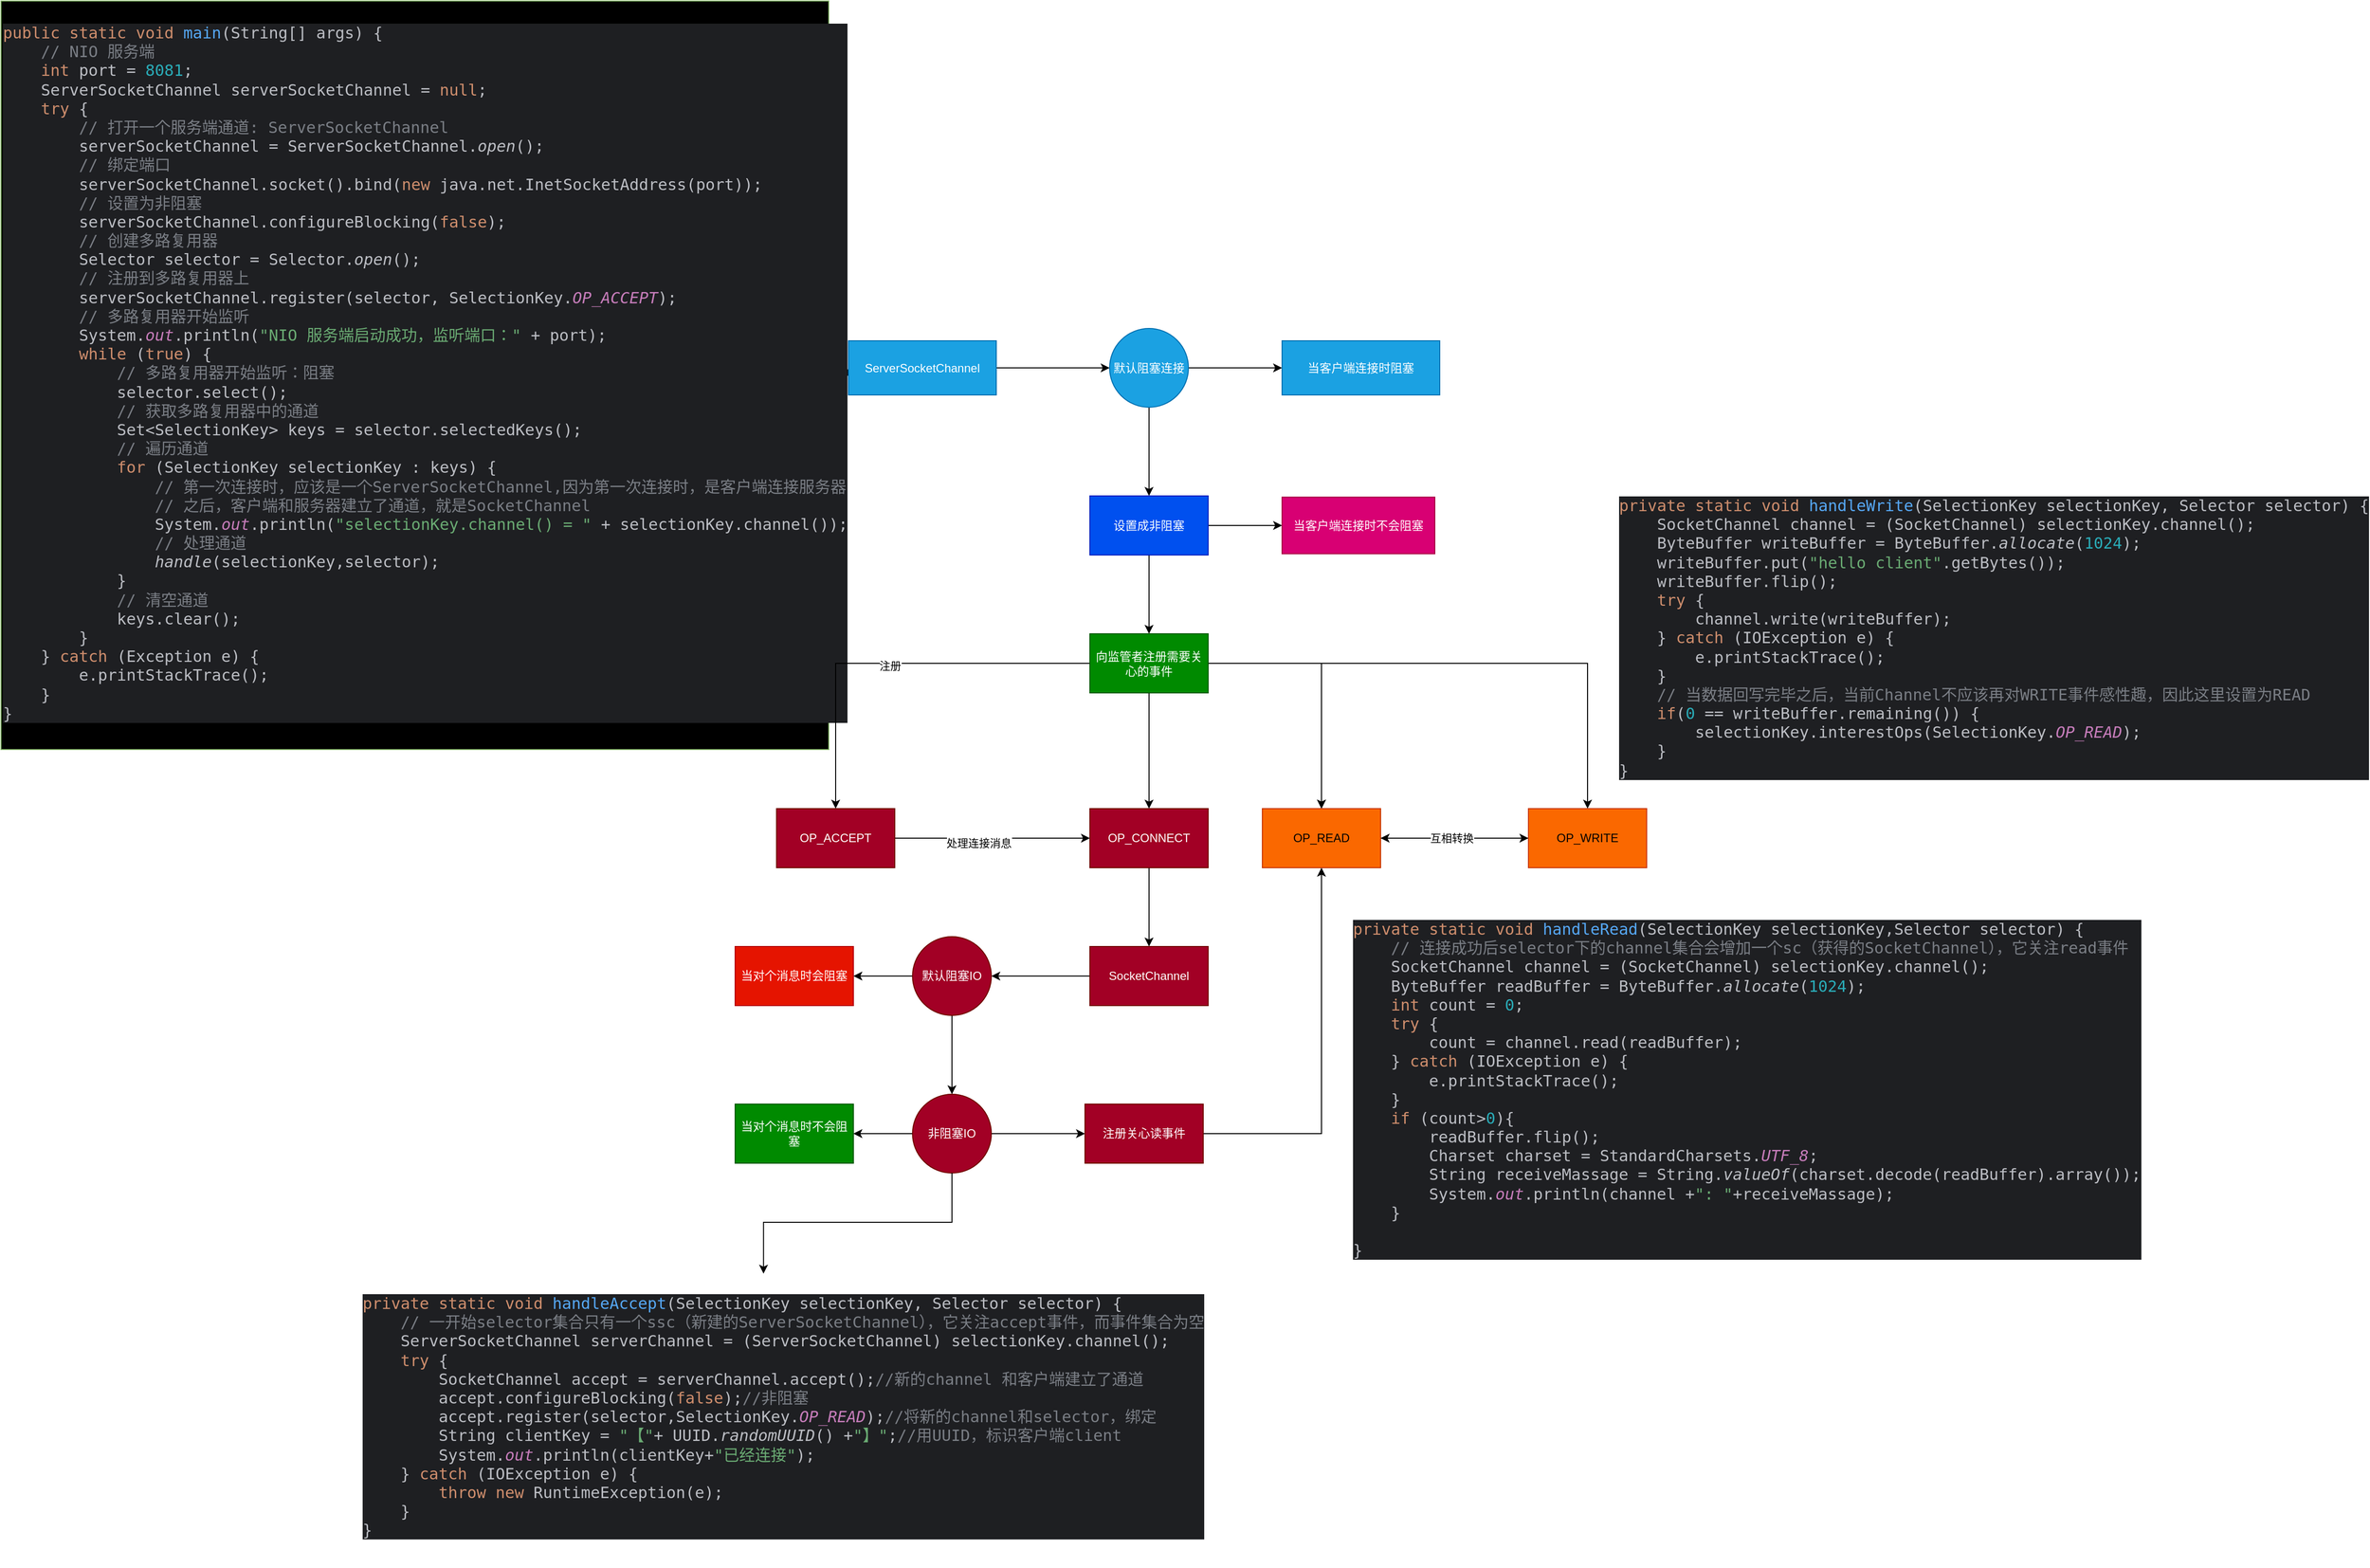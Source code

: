 <mxfile version="22.1.18" type="device">
  <diagram name="第 1 页" id="vFEsngW6DiIPoVGZ_EEz">
    <mxGraphModel dx="1434" dy="836" grid="1" gridSize="10" guides="1" tooltips="1" connect="1" arrows="1" fold="1" page="1" pageScale="1" pageWidth="827" pageHeight="1169" math="0" shadow="0">
      <root>
        <mxCell id="0" />
        <mxCell id="1" parent="0" />
        <mxCell id="c46dJzsGAUBabxePu4Fx-3" value="" style="edgeStyle=orthogonalEdgeStyle;rounded=0;orthogonalLoop=1;jettySize=auto;html=1;" parent="1" source="c46dJzsGAUBabxePu4Fx-1" target="c46dJzsGAUBabxePu4Fx-2" edge="1">
          <mxGeometry relative="1" as="geometry" />
        </mxCell>
        <mxCell id="c46dJzsGAUBabxePu4Fx-1" value="&lt;div style=&quot;background-color:#1e1f22;color:#bcbec4&quot;&gt;&lt;pre style=&quot;font-family:&#39;JetBrains Mono&#39;,monospace;font-size:12.0pt;&quot;&gt;&lt;span style=&quot;color:#cf8e6d;&quot;&gt;public static void &lt;/span&gt;&lt;span style=&quot;color:#56a8f5;&quot;&gt;main&lt;/span&gt;(String[] args) {&lt;br&gt;    &lt;span style=&quot;color:#7a7e85;&quot;&gt;// NIO &lt;/span&gt;&lt;span style=&quot;color:#7a7e85;font-family:&#39;宋体&#39;,monospace;&quot;&gt;服务端&lt;br&gt;&lt;/span&gt;&lt;span style=&quot;color:#7a7e85;font-family:&#39;宋体&#39;,monospace;&quot;&gt;    &lt;/span&gt;&lt;span style=&quot;color:#cf8e6d;&quot;&gt;int &lt;/span&gt;port = &lt;span style=&quot;color:#2aacb8;&quot;&gt;8081&lt;/span&gt;;&lt;br&gt;    ServerSocketChannel serverSocketChannel = &lt;span style=&quot;color:#cf8e6d;&quot;&gt;null&lt;/span&gt;;&lt;br&gt;    &lt;span style=&quot;color:#cf8e6d;&quot;&gt;try &lt;/span&gt;{&lt;br&gt;        &lt;span style=&quot;color:#7a7e85;&quot;&gt;// &lt;/span&gt;&lt;span style=&quot;color:#7a7e85;font-family:&#39;宋体&#39;,monospace;&quot;&gt;打开一个服务端通道&lt;/span&gt;&lt;span style=&quot;color:#7a7e85;&quot;&gt;: ServerSocketChannel&lt;br&gt;&lt;/span&gt;&lt;span style=&quot;color:#7a7e85;&quot;&gt;        &lt;/span&gt;serverSocketChannel = ServerSocketChannel.&lt;span style=&quot;font-style:italic;&quot;&gt;open&lt;/span&gt;();&lt;br&gt;        &lt;span style=&quot;color:#7a7e85;&quot;&gt;// &lt;/span&gt;&lt;span style=&quot;color:#7a7e85;font-family:&#39;宋体&#39;,monospace;&quot;&gt;绑定端口&lt;br&gt;&lt;/span&gt;&lt;span style=&quot;color:#7a7e85;font-family:&#39;宋体&#39;,monospace;&quot;&gt;        &lt;/span&gt;serverSocketChannel.socket().bind(&lt;span style=&quot;color:#cf8e6d;&quot;&gt;new &lt;/span&gt;java.net.InetSocketAddress(port));&lt;br&gt;        &lt;span style=&quot;color:#7a7e85;&quot;&gt;// &lt;/span&gt;&lt;span style=&quot;color:#7a7e85;font-family:&#39;宋体&#39;,monospace;&quot;&gt;设置为非阻塞&lt;br&gt;&lt;/span&gt;&lt;span style=&quot;color:#7a7e85;font-family:&#39;宋体&#39;,monospace;&quot;&gt;        &lt;/span&gt;serverSocketChannel.configureBlocking(&lt;span style=&quot;color:#cf8e6d;&quot;&gt;false&lt;/span&gt;);&lt;br&gt;        &lt;span style=&quot;color:#7a7e85;&quot;&gt;// &lt;/span&gt;&lt;span style=&quot;color:#7a7e85;font-family:&#39;宋体&#39;,monospace;&quot;&gt;创建多路复用器&lt;br&gt;&lt;/span&gt;&lt;span style=&quot;color:#7a7e85;font-family:&#39;宋体&#39;,monospace;&quot;&gt;        &lt;/span&gt;Selector selector = Selector.&lt;span style=&quot;font-style:italic;&quot;&gt;open&lt;/span&gt;();&lt;br&gt;        &lt;span style=&quot;color:#7a7e85;&quot;&gt;// &lt;/span&gt;&lt;span style=&quot;color:#7a7e85;font-family:&#39;宋体&#39;,monospace;&quot;&gt;注册到多路复用器上&lt;br&gt;&lt;/span&gt;&lt;span style=&quot;color:#7a7e85;font-family:&#39;宋体&#39;,monospace;&quot;&gt;        &lt;/span&gt;serverSocketChannel.register(selector, SelectionKey.&lt;span style=&quot;color:#c77dbb;font-style:italic;&quot;&gt;OP_ACCEPT&lt;/span&gt;);&lt;br&gt;        &lt;span style=&quot;color:#7a7e85;&quot;&gt;// &lt;/span&gt;&lt;span style=&quot;color:#7a7e85;font-family:&#39;宋体&#39;,monospace;&quot;&gt;多路复用器开始监听&lt;br&gt;&lt;/span&gt;&lt;span style=&quot;color:#7a7e85;font-family:&#39;宋体&#39;,monospace;&quot;&gt;        &lt;/span&gt;System.&lt;span style=&quot;color:#c77dbb;font-style:italic;&quot;&gt;out&lt;/span&gt;.println(&lt;span style=&quot;color:#6aab73;&quot;&gt;&quot;NIO &lt;/span&gt;&lt;span style=&quot;color:#6aab73;font-family:&#39;宋体&#39;,monospace;&quot;&gt;服务端启动成功，监听端口：&lt;/span&gt;&lt;span style=&quot;color:#6aab73;&quot;&gt;&quot; &lt;/span&gt;+ port);&lt;br&gt;        &lt;span style=&quot;color:#cf8e6d;&quot;&gt;while &lt;/span&gt;(&lt;span style=&quot;color:#cf8e6d;&quot;&gt;true&lt;/span&gt;) {&lt;br&gt;            &lt;span style=&quot;color:#7a7e85;&quot;&gt;// &lt;/span&gt;&lt;span style=&quot;color:#7a7e85;font-family:&#39;宋体&#39;,monospace;&quot;&gt;多路复用器开始监听：阻塞&lt;br&gt;&lt;/span&gt;&lt;span style=&quot;color:#7a7e85;font-family:&#39;宋体&#39;,monospace;&quot;&gt;            &lt;/span&gt;selector.select();&lt;br&gt;            &lt;span style=&quot;color:#7a7e85;&quot;&gt;// &lt;/span&gt;&lt;span style=&quot;color:#7a7e85;font-family:&#39;宋体&#39;,monospace;&quot;&gt;获取多路复用器中的通道&lt;br&gt;&lt;/span&gt;&lt;span style=&quot;color:#7a7e85;font-family:&#39;宋体&#39;,monospace;&quot;&gt;            &lt;/span&gt;Set&amp;lt;SelectionKey&amp;gt; keys = selector.selectedKeys();&lt;br&gt;            &lt;span style=&quot;color:#7a7e85;&quot;&gt;// &lt;/span&gt;&lt;span style=&quot;color:#7a7e85;font-family:&#39;宋体&#39;,monospace;&quot;&gt;遍历通道&lt;br&gt;&lt;/span&gt;&lt;span style=&quot;color:#7a7e85;font-family:&#39;宋体&#39;,monospace;&quot;&gt;            &lt;/span&gt;&lt;span style=&quot;color:#cf8e6d;&quot;&gt;for &lt;/span&gt;(SelectionKey selectionKey : keys) {&lt;br&gt;                &lt;span style=&quot;color:#7a7e85;&quot;&gt;// &lt;/span&gt;&lt;span style=&quot;color:#7a7e85;font-family:&#39;宋体&#39;,monospace;&quot;&gt;第一次连接时，应该是一个&lt;/span&gt;&lt;span style=&quot;color:#7a7e85;&quot;&gt;ServerSocketChannel,&lt;/span&gt;&lt;span style=&quot;color:#7a7e85;font-family:&#39;宋体&#39;,monospace;&quot;&gt;因为第一次连接时，是客户端连接服务器&lt;br&gt;&lt;/span&gt;&lt;span style=&quot;color:#7a7e85;font-family:&#39;宋体&#39;,monospace;&quot;&gt;                &lt;/span&gt;&lt;span style=&quot;color:#7a7e85;&quot;&gt;// &lt;/span&gt;&lt;span style=&quot;color:#7a7e85;font-family:&#39;宋体&#39;,monospace;&quot;&gt;之后，客户端和服务器建立了通道，就是&lt;/span&gt;&lt;span style=&quot;color:#7a7e85;&quot;&gt;SocketChannel&lt;br&gt;&lt;/span&gt;&lt;span style=&quot;color:#7a7e85;&quot;&gt;                &lt;/span&gt;System.&lt;span style=&quot;color:#c77dbb;font-style:italic;&quot;&gt;out&lt;/span&gt;.println(&lt;span style=&quot;color:#6aab73;&quot;&gt;&quot;selectionKey.channel() = &quot; &lt;/span&gt;+ selectionKey.channel());&lt;br&gt;                &lt;span style=&quot;color:#7a7e85;&quot;&gt;// &lt;/span&gt;&lt;span style=&quot;color:#7a7e85;font-family:&#39;宋体&#39;,monospace;&quot;&gt;处理通道&lt;br&gt;&lt;/span&gt;&lt;span style=&quot;color:#7a7e85;font-family:&#39;宋体&#39;,monospace;&quot;&gt;                &lt;/span&gt;&lt;span style=&quot;font-style:italic;&quot;&gt;handle&lt;/span&gt;(selectionKey,selector);&lt;br&gt;            }&lt;br&gt;            &lt;span style=&quot;color:#7a7e85;&quot;&gt;// &lt;/span&gt;&lt;span style=&quot;color:#7a7e85;font-family:&#39;宋体&#39;,monospace;&quot;&gt;清空通道&lt;br&gt;&lt;/span&gt;&lt;span style=&quot;color:#7a7e85;font-family:&#39;宋体&#39;,monospace;&quot;&gt;            &lt;/span&gt;keys.clear();&lt;br&gt;        }&lt;br&gt;    } &lt;span style=&quot;color:#cf8e6d;&quot;&gt;catch &lt;/span&gt;(Exception e) {&lt;br&gt;        e.printStackTrace();&lt;br&gt;    }&lt;br&gt;}&lt;/pre&gt;&lt;/div&gt;" style="text;whiteSpace=wrap;html=1;fillColor=#000000;strokeColor=#82b366;" parent="1" vertex="1">
          <mxGeometry x="40" y="330" width="840" height="760" as="geometry" />
        </mxCell>
        <mxCell id="c46dJzsGAUBabxePu4Fx-5" value="" style="edgeStyle=orthogonalEdgeStyle;rounded=0;orthogonalLoop=1;jettySize=auto;html=1;" parent="1" source="c46dJzsGAUBabxePu4Fx-2" target="c46dJzsGAUBabxePu4Fx-4" edge="1">
          <mxGeometry relative="1" as="geometry" />
        </mxCell>
        <mxCell id="c46dJzsGAUBabxePu4Fx-2" value="ServerSocketChannel" style="whiteSpace=wrap;html=1;fillColor=#1ba1e2;strokeColor=#006EAF;fontColor=#ffffff;" parent="1" vertex="1">
          <mxGeometry x="900" y="675" width="150" height="55" as="geometry" />
        </mxCell>
        <mxCell id="c46dJzsGAUBabxePu4Fx-7" value="" style="edgeStyle=orthogonalEdgeStyle;rounded=0;orthogonalLoop=1;jettySize=auto;html=1;" parent="1" source="c46dJzsGAUBabxePu4Fx-4" target="c46dJzsGAUBabxePu4Fx-6" edge="1">
          <mxGeometry relative="1" as="geometry" />
        </mxCell>
        <mxCell id="c46dJzsGAUBabxePu4Fx-11" value="" style="edgeStyle=orthogonalEdgeStyle;rounded=0;orthogonalLoop=1;jettySize=auto;html=1;" parent="1" source="c46dJzsGAUBabxePu4Fx-4" target="c46dJzsGAUBabxePu4Fx-10" edge="1">
          <mxGeometry relative="1" as="geometry" />
        </mxCell>
        <mxCell id="c46dJzsGAUBabxePu4Fx-4" value="默认阻塞连接" style="ellipse;whiteSpace=wrap;html=1;fillColor=#1ba1e2;strokeColor=#006EAF;fontColor=#ffffff;" parent="1" vertex="1">
          <mxGeometry x="1165" y="662.5" width="80" height="80" as="geometry" />
        </mxCell>
        <mxCell id="c46dJzsGAUBabxePu4Fx-9" value="" style="edgeStyle=orthogonalEdgeStyle;rounded=0;orthogonalLoop=1;jettySize=auto;html=1;" parent="1" source="c46dJzsGAUBabxePu4Fx-6" target="c46dJzsGAUBabxePu4Fx-8" edge="1">
          <mxGeometry relative="1" as="geometry" />
        </mxCell>
        <mxCell id="c46dJzsGAUBabxePu4Fx-13" value="" style="edgeStyle=orthogonalEdgeStyle;rounded=0;orthogonalLoop=1;jettySize=auto;html=1;" parent="1" source="c46dJzsGAUBabxePu4Fx-6" target="c46dJzsGAUBabxePu4Fx-12" edge="1">
          <mxGeometry relative="1" as="geometry" />
        </mxCell>
        <mxCell id="c46dJzsGAUBabxePu4Fx-6" value="设置成非阻塞" style="whiteSpace=wrap;html=1;fillColor=#0050ef;strokeColor=#001DBC;fontColor=#ffffff;" parent="1" vertex="1">
          <mxGeometry x="1145" y="832.5" width="120" height="60" as="geometry" />
        </mxCell>
        <mxCell id="c46dJzsGAUBabxePu4Fx-8" value="当客户端连接时不会阻塞" style="whiteSpace=wrap;html=1;fillColor=#d80073;strokeColor=#A50040;fontColor=#ffffff;" parent="1" vertex="1">
          <mxGeometry x="1340" y="833.75" width="155" height="57.5" as="geometry" />
        </mxCell>
        <mxCell id="c46dJzsGAUBabxePu4Fx-10" value="当客户端连接时阻塞" style="whiteSpace=wrap;html=1;fillColor=#1ba1e2;strokeColor=#006EAF;fontColor=#ffffff;" parent="1" vertex="1">
          <mxGeometry x="1340" y="675" width="160" height="55" as="geometry" />
        </mxCell>
        <mxCell id="c46dJzsGAUBabxePu4Fx-15" value="" style="edgeStyle=orthogonalEdgeStyle;rounded=0;orthogonalLoop=1;jettySize=auto;html=1;" parent="1" source="c46dJzsGAUBabxePu4Fx-12" target="c46dJzsGAUBabxePu4Fx-14" edge="1">
          <mxGeometry relative="1" as="geometry" />
        </mxCell>
        <mxCell id="c46dJzsGAUBabxePu4Fx-23" value="注册" style="edgeLabel;html=1;align=center;verticalAlign=middle;resizable=0;points=[];" parent="c46dJzsGAUBabxePu4Fx-15" vertex="1" connectable="0">
          <mxGeometry x="0.001" y="2" relative="1" as="geometry">
            <mxPoint as="offset" />
          </mxGeometry>
        </mxCell>
        <mxCell id="c46dJzsGAUBabxePu4Fx-17" value="" style="edgeStyle=orthogonalEdgeStyle;rounded=0;orthogonalLoop=1;jettySize=auto;html=1;" parent="1" source="c46dJzsGAUBabxePu4Fx-12" target="c46dJzsGAUBabxePu4Fx-16" edge="1">
          <mxGeometry relative="1" as="geometry" />
        </mxCell>
        <mxCell id="c46dJzsGAUBabxePu4Fx-19" value="" style="edgeStyle=orthogonalEdgeStyle;rounded=0;orthogonalLoop=1;jettySize=auto;html=1;" parent="1" source="c46dJzsGAUBabxePu4Fx-12" target="c46dJzsGAUBabxePu4Fx-18" edge="1">
          <mxGeometry relative="1" as="geometry" />
        </mxCell>
        <mxCell id="c46dJzsGAUBabxePu4Fx-20" value="" style="edgeStyle=orthogonalEdgeStyle;rounded=0;orthogonalLoop=1;jettySize=auto;html=1;" parent="1" source="c46dJzsGAUBabxePu4Fx-12" target="c46dJzsGAUBabxePu4Fx-18" edge="1">
          <mxGeometry relative="1" as="geometry" />
        </mxCell>
        <mxCell id="c46dJzsGAUBabxePu4Fx-22" value="" style="edgeStyle=orthogonalEdgeStyle;rounded=0;orthogonalLoop=1;jettySize=auto;html=1;" parent="1" source="c46dJzsGAUBabxePu4Fx-12" target="c46dJzsGAUBabxePu4Fx-21" edge="1">
          <mxGeometry relative="1" as="geometry" />
        </mxCell>
        <mxCell id="c46dJzsGAUBabxePu4Fx-12" value="向监管者注册需要关心的事件" style="whiteSpace=wrap;html=1;fillColor=#008a00;strokeColor=#005700;fontColor=#ffffff;" parent="1" vertex="1">
          <mxGeometry x="1145" y="972.5" width="120" height="60" as="geometry" />
        </mxCell>
        <mxCell id="c46dJzsGAUBabxePu4Fx-24" style="edgeStyle=orthogonalEdgeStyle;rounded=0;orthogonalLoop=1;jettySize=auto;html=1;exitX=1;exitY=0.5;exitDx=0;exitDy=0;entryX=0;entryY=0.5;entryDx=0;entryDy=0;" parent="1" source="c46dJzsGAUBabxePu4Fx-14" target="c46dJzsGAUBabxePu4Fx-16" edge="1">
          <mxGeometry relative="1" as="geometry" />
        </mxCell>
        <mxCell id="c46dJzsGAUBabxePu4Fx-25" value="处理连接消息" style="edgeLabel;html=1;align=center;verticalAlign=middle;resizable=0;points=[];" parent="c46dJzsGAUBabxePu4Fx-24" vertex="1" connectable="0">
          <mxGeometry x="-0.141" y="-5" relative="1" as="geometry">
            <mxPoint as="offset" />
          </mxGeometry>
        </mxCell>
        <mxCell id="c46dJzsGAUBabxePu4Fx-14" value="OP_ACCEPT" style="whiteSpace=wrap;html=1;fillColor=#a20025;strokeColor=#6F0000;fontColor=#ffffff;" parent="1" vertex="1">
          <mxGeometry x="827" y="1150" width="120" height="60" as="geometry" />
        </mxCell>
        <mxCell id="c46dJzsGAUBabxePu4Fx-27" value="" style="edgeStyle=orthogonalEdgeStyle;rounded=0;orthogonalLoop=1;jettySize=auto;html=1;" parent="1" source="c46dJzsGAUBabxePu4Fx-16" target="c46dJzsGAUBabxePu4Fx-26" edge="1">
          <mxGeometry relative="1" as="geometry" />
        </mxCell>
        <mxCell id="c46dJzsGAUBabxePu4Fx-16" value="OP_CONNECT" style="whiteSpace=wrap;html=1;fillColor=#a20025;strokeColor=#6F0000;fontColor=#ffffff;" parent="1" vertex="1">
          <mxGeometry x="1145" y="1150" width="120" height="60" as="geometry" />
        </mxCell>
        <mxCell id="c46dJzsGAUBabxePu4Fx-42" style="rounded=0;orthogonalLoop=1;jettySize=auto;html=1;entryX=0;entryY=0.5;entryDx=0;entryDy=0;" parent="1" source="c46dJzsGAUBabxePu4Fx-18" target="c46dJzsGAUBabxePu4Fx-21" edge="1">
          <mxGeometry relative="1" as="geometry" />
        </mxCell>
        <mxCell id="c46dJzsGAUBabxePu4Fx-18" value="OP_READ" style="whiteSpace=wrap;html=1;fillColor=#fa6800;strokeColor=#C73500;fontColor=#000000;" parent="1" vertex="1">
          <mxGeometry x="1320" y="1150" width="120" height="60" as="geometry" />
        </mxCell>
        <mxCell id="c46dJzsGAUBabxePu4Fx-44" style="edgeStyle=orthogonalEdgeStyle;rounded=0;orthogonalLoop=1;jettySize=auto;html=1;exitX=0;exitY=0.5;exitDx=0;exitDy=0;entryX=1;entryY=0.5;entryDx=0;entryDy=0;" parent="1" source="c46dJzsGAUBabxePu4Fx-21" target="c46dJzsGAUBabxePu4Fx-18" edge="1">
          <mxGeometry relative="1" as="geometry" />
        </mxCell>
        <mxCell id="c46dJzsGAUBabxePu4Fx-45" value="互相转换" style="edgeLabel;html=1;align=center;verticalAlign=middle;resizable=0;points=[];" parent="c46dJzsGAUBabxePu4Fx-44" vertex="1" connectable="0">
          <mxGeometry x="0.04" relative="1" as="geometry">
            <mxPoint as="offset" />
          </mxGeometry>
        </mxCell>
        <mxCell id="c46dJzsGAUBabxePu4Fx-21" value="OP_WRITE" style="whiteSpace=wrap;html=1;fillColor=#fa6800;strokeColor=#C73500;fontColor=#000000;" parent="1" vertex="1">
          <mxGeometry x="1590" y="1150" width="120" height="60" as="geometry" />
        </mxCell>
        <mxCell id="c46dJzsGAUBabxePu4Fx-29" value="" style="edgeStyle=orthogonalEdgeStyle;rounded=0;orthogonalLoop=1;jettySize=auto;html=1;" parent="1" source="c46dJzsGAUBabxePu4Fx-26" target="c46dJzsGAUBabxePu4Fx-28" edge="1">
          <mxGeometry relative="1" as="geometry" />
        </mxCell>
        <mxCell id="c46dJzsGAUBabxePu4Fx-26" value="SocketChannel" style="whiteSpace=wrap;html=1;fillColor=#a20025;strokeColor=#6F0000;fontColor=#ffffff;" parent="1" vertex="1">
          <mxGeometry x="1145" y="1290" width="120" height="60" as="geometry" />
        </mxCell>
        <mxCell id="c46dJzsGAUBabxePu4Fx-31" value="" style="edgeStyle=orthogonalEdgeStyle;rounded=0;orthogonalLoop=1;jettySize=auto;html=1;" parent="1" source="c46dJzsGAUBabxePu4Fx-28" target="c46dJzsGAUBabxePu4Fx-30" edge="1">
          <mxGeometry relative="1" as="geometry" />
        </mxCell>
        <mxCell id="c46dJzsGAUBabxePu4Fx-35" value="" style="edgeStyle=orthogonalEdgeStyle;rounded=0;orthogonalLoop=1;jettySize=auto;html=1;" parent="1" source="c46dJzsGAUBabxePu4Fx-28" target="c46dJzsGAUBabxePu4Fx-34" edge="1">
          <mxGeometry relative="1" as="geometry" />
        </mxCell>
        <mxCell id="c46dJzsGAUBabxePu4Fx-28" value="默认阻塞IO" style="ellipse;whiteSpace=wrap;html=1;fillColor=#a20025;strokeColor=#6F0000;fontColor=#ffffff;" parent="1" vertex="1">
          <mxGeometry x="965" y="1280" width="80" height="80" as="geometry" />
        </mxCell>
        <mxCell id="c46dJzsGAUBabxePu4Fx-33" value="" style="edgeStyle=orthogonalEdgeStyle;rounded=0;orthogonalLoop=1;jettySize=auto;html=1;" parent="1" source="c46dJzsGAUBabxePu4Fx-30" target="c46dJzsGAUBabxePu4Fx-32" edge="1">
          <mxGeometry relative="1" as="geometry" />
        </mxCell>
        <mxCell id="c46dJzsGAUBabxePu4Fx-37" value="" style="edgeStyle=orthogonalEdgeStyle;rounded=0;orthogonalLoop=1;jettySize=auto;html=1;" parent="1" source="c46dJzsGAUBabxePu4Fx-30" target="c46dJzsGAUBabxePu4Fx-36" edge="1">
          <mxGeometry relative="1" as="geometry" />
        </mxCell>
        <mxCell id="c46dJzsGAUBabxePu4Fx-30" value="非阻塞IO" style="ellipse;whiteSpace=wrap;html=1;fillColor=#a20025;strokeColor=#6F0000;fontColor=#ffffff;" parent="1" vertex="1">
          <mxGeometry x="965" y="1440" width="80" height="80" as="geometry" />
        </mxCell>
        <mxCell id="c46dJzsGAUBabxePu4Fx-41" style="edgeStyle=orthogonalEdgeStyle;rounded=0;orthogonalLoop=1;jettySize=auto;html=1;entryX=0.5;entryY=1;entryDx=0;entryDy=0;" parent="1" source="c46dJzsGAUBabxePu4Fx-32" target="c46dJzsGAUBabxePu4Fx-18" edge="1">
          <mxGeometry relative="1" as="geometry" />
        </mxCell>
        <mxCell id="c46dJzsGAUBabxePu4Fx-32" value="注册关心读事件" style="whiteSpace=wrap;html=1;fillColor=#a20025;strokeColor=#6F0000;fontColor=#ffffff;" parent="1" vertex="1">
          <mxGeometry x="1140" y="1450" width="120" height="60" as="geometry" />
        </mxCell>
        <mxCell id="c46dJzsGAUBabxePu4Fx-34" value="当对个消息时会阻塞" style="whiteSpace=wrap;html=1;fillColor=#e51400;strokeColor=#B20000;fontColor=#ffffff;" parent="1" vertex="1">
          <mxGeometry x="785" y="1290" width="120" height="60" as="geometry" />
        </mxCell>
        <mxCell id="c46dJzsGAUBabxePu4Fx-36" value="当对个消息时不会阻塞" style="whiteSpace=wrap;html=1;fillColor=#008a00;strokeColor=#005700;fontColor=#ffffff;" parent="1" vertex="1">
          <mxGeometry x="785" y="1450" width="120" height="60" as="geometry" />
        </mxCell>
        <mxCell id="c46dJzsGAUBabxePu4Fx-38" value="&lt;div style=&quot;background-color:#1e1f22;color:#bcbec4&quot;&gt;&lt;pre style=&quot;font-family:&#39;JetBrains Mono&#39;,monospace;font-size:12.0pt;&quot;&gt;&lt;span style=&quot;color:#cf8e6d;&quot;&gt;private static void &lt;/span&gt;&lt;span style=&quot;color:#56a8f5;&quot;&gt;handleAccept&lt;/span&gt;(SelectionKey selectionKey, Selector selector) {&lt;br&gt;    &lt;span style=&quot;color:#7a7e85;&quot;&gt;// &lt;/span&gt;&lt;span style=&quot;color:#7a7e85;font-family:&#39;宋体&#39;,monospace;&quot;&gt;一开始&lt;/span&gt;&lt;span style=&quot;color:#7a7e85;&quot;&gt;selector&lt;/span&gt;&lt;span style=&quot;color:#7a7e85;font-family:&#39;宋体&#39;,monospace;&quot;&gt;集合只有一个&lt;/span&gt;&lt;span style=&quot;color:#7a7e85;&quot;&gt;ssc&lt;/span&gt;&lt;span style=&quot;color:#7a7e85;font-family:&#39;宋体&#39;,monospace;&quot;&gt;（新建的&lt;/span&gt;&lt;span style=&quot;color:#7a7e85;&quot;&gt;ServerSocketChannel&lt;/span&gt;&lt;span style=&quot;color:#7a7e85;font-family:&#39;宋体&#39;,monospace;&quot;&gt;），它关注&lt;/span&gt;&lt;span style=&quot;color:#7a7e85;&quot;&gt;accept&lt;/span&gt;&lt;span style=&quot;color:#7a7e85;font-family:&#39;宋体&#39;,monospace;&quot;&gt;事件，而事件集合为空&lt;br&gt;&lt;/span&gt;&lt;span style=&quot;color:#7a7e85;font-family:&#39;宋体&#39;,monospace;&quot;&gt;    &lt;/span&gt;ServerSocketChannel serverChannel = (ServerSocketChannel) selectionKey.channel();&lt;br&gt;    &lt;span style=&quot;color:#cf8e6d;&quot;&gt;try &lt;/span&gt;{&lt;br&gt;        SocketChannel accept = serverChannel.accept();&lt;span style=&quot;color:#7a7e85;&quot;&gt;//&lt;/span&gt;&lt;span style=&quot;color:#7a7e85;font-family:&#39;宋体&#39;,monospace;&quot;&gt;新的&lt;/span&gt;&lt;span style=&quot;color:#7a7e85;&quot;&gt;channel &lt;/span&gt;&lt;span style=&quot;color:#7a7e85;font-family:&#39;宋体&#39;,monospace;&quot;&gt;和客户端建立了通道&lt;br&gt;&lt;/span&gt;&lt;span style=&quot;color:#7a7e85;font-family:&#39;宋体&#39;,monospace;&quot;&gt;        &lt;/span&gt;accept.configureBlocking(&lt;span style=&quot;color:#cf8e6d;&quot;&gt;false&lt;/span&gt;);&lt;span style=&quot;color:#7a7e85;&quot;&gt;//&lt;/span&gt;&lt;span style=&quot;color:#7a7e85;font-family:&#39;宋体&#39;,monospace;&quot;&gt;非阻塞&lt;br&gt;&lt;/span&gt;&lt;span style=&quot;color:#7a7e85;font-family:&#39;宋体&#39;,monospace;&quot;&gt;        &lt;/span&gt;accept.register(selector,SelectionKey.&lt;span style=&quot;color:#c77dbb;font-style:italic;&quot;&gt;OP_READ&lt;/span&gt;);&lt;span style=&quot;color:#7a7e85;&quot;&gt;//&lt;/span&gt;&lt;span style=&quot;color:#7a7e85;font-family:&#39;宋体&#39;,monospace;&quot;&gt;将新的&lt;/span&gt;&lt;span style=&quot;color:#7a7e85;&quot;&gt;channel&lt;/span&gt;&lt;span style=&quot;color:#7a7e85;font-family:&#39;宋体&#39;,monospace;&quot;&gt;和&lt;/span&gt;&lt;span style=&quot;color:#7a7e85;&quot;&gt;selector&lt;/span&gt;&lt;span style=&quot;color:#7a7e85;font-family:&#39;宋体&#39;,monospace;&quot;&gt;，绑定&lt;br&gt;&lt;/span&gt;&lt;span style=&quot;color:#7a7e85;font-family:&#39;宋体&#39;,monospace;&quot;&gt;        &lt;/span&gt;String clientKey = &lt;span style=&quot;color:#6aab73;&quot;&gt;&quot;&lt;/span&gt;&lt;span style=&quot;color:#6aab73;font-family:&#39;宋体&#39;,monospace;&quot;&gt;【&lt;/span&gt;&lt;span style=&quot;color:#6aab73;&quot;&gt;&quot;&lt;/span&gt;+ UUID.&lt;span style=&quot;font-style:italic;&quot;&gt;randomUUID&lt;/span&gt;() +&lt;span style=&quot;color:#6aab73;&quot;&gt;&quot;&lt;/span&gt;&lt;span style=&quot;color:#6aab73;font-family:&#39;宋体&#39;,monospace;&quot;&gt;】&lt;/span&gt;&lt;span style=&quot;color:#6aab73;&quot;&gt;&quot;&lt;/span&gt;;&lt;span style=&quot;color:#7a7e85;&quot;&gt;//&lt;/span&gt;&lt;span style=&quot;color:#7a7e85;font-family:&#39;宋体&#39;,monospace;&quot;&gt;用&lt;/span&gt;&lt;span style=&quot;color:#7a7e85;&quot;&gt;UUID&lt;/span&gt;&lt;span style=&quot;color:#7a7e85;font-family:&#39;宋体&#39;,monospace;&quot;&gt;，标识客户端&lt;/span&gt;&lt;span style=&quot;color:#7a7e85;&quot;&gt;client&lt;br&gt;&lt;/span&gt;&lt;span style=&quot;color:#7a7e85;&quot;&gt;        &lt;/span&gt;System.&lt;span style=&quot;color:#c77dbb;font-style:italic;&quot;&gt;out&lt;/span&gt;.println(clientKey+&lt;span style=&quot;color:#6aab73;&quot;&gt;&quot;&lt;/span&gt;&lt;span style=&quot;color:#6aab73;font-family:&#39;宋体&#39;,monospace;&quot;&gt;已经连接&lt;/span&gt;&lt;span style=&quot;color:#6aab73;&quot;&gt;&quot;&lt;/span&gt;);&lt;br&gt;    } &lt;span style=&quot;color:#cf8e6d;&quot;&gt;catch &lt;/span&gt;(IOException e) {&lt;br&gt;        &lt;span style=&quot;color:#cf8e6d;&quot;&gt;throw new &lt;/span&gt;RuntimeException(e);&lt;br&gt;    }&lt;br&gt;}&lt;/pre&gt;&lt;/div&gt;" style="text;whiteSpace=wrap;html=1;" parent="1" vertex="1">
          <mxGeometry x="405" y="1620" width="560" height="300" as="geometry" />
        </mxCell>
        <mxCell id="c46dJzsGAUBabxePu4Fx-40" style="edgeStyle=orthogonalEdgeStyle;rounded=0;orthogonalLoop=1;jettySize=auto;html=1;entryX=0.73;entryY=0.007;entryDx=0;entryDy=0;entryPerimeter=0;" parent="1" source="c46dJzsGAUBabxePu4Fx-30" target="c46dJzsGAUBabxePu4Fx-38" edge="1">
          <mxGeometry relative="1" as="geometry" />
        </mxCell>
        <mxCell id="c46dJzsGAUBabxePu4Fx-46" value="&lt;div style=&quot;background-color:#1e1f22;color:#bcbec4&quot;&gt;&lt;pre style=&quot;font-family:&#39;JetBrains Mono&#39;,monospace;font-size:12.0pt;&quot;&gt;&lt;span style=&quot;color:#cf8e6d;&quot;&gt;private static void &lt;/span&gt;&lt;span style=&quot;color:#56a8f5;&quot;&gt;handleRead&lt;/span&gt;(SelectionKey selectionKey,Selector selector) {&lt;br&gt;    &lt;span style=&quot;color:#7a7e85;&quot;&gt;// &lt;/span&gt;&lt;span style=&quot;color:#7a7e85;font-family:&#39;宋体&#39;,monospace;&quot;&gt;连接成功后&lt;/span&gt;&lt;span style=&quot;color:#7a7e85;&quot;&gt;selector&lt;/span&gt;&lt;span style=&quot;color:#7a7e85;font-family:&#39;宋体&#39;,monospace;&quot;&gt;下的&lt;/span&gt;&lt;span style=&quot;color:#7a7e85;&quot;&gt;channel&lt;/span&gt;&lt;span style=&quot;color:#7a7e85;font-family:&#39;宋体&#39;,monospace;&quot;&gt;集合会增加一个&lt;/span&gt;&lt;span style=&quot;color:#7a7e85;&quot;&gt;sc&lt;/span&gt;&lt;span style=&quot;color:#7a7e85;font-family:&#39;宋体&#39;,monospace;&quot;&gt;（获得的&lt;/span&gt;&lt;span style=&quot;color:#7a7e85;&quot;&gt;SocketChannel&lt;/span&gt;&lt;span style=&quot;color:#7a7e85;font-family:&#39;宋体&#39;,monospace;&quot;&gt;），它关注&lt;/span&gt;&lt;span style=&quot;color:#7a7e85;&quot;&gt;read&lt;/span&gt;&lt;span style=&quot;color:#7a7e85;font-family:&#39;宋体&#39;,monospace;&quot;&gt;事件&lt;br&gt;&lt;/span&gt;&lt;span style=&quot;color:#7a7e85;font-family:&#39;宋体&#39;,monospace;&quot;&gt;    &lt;/span&gt;SocketChannel channel = (SocketChannel) selectionKey.channel();&lt;br&gt;    ByteBuffer readBuffer = ByteBuffer.&lt;span style=&quot;font-style:italic;&quot;&gt;allocate&lt;/span&gt;(&lt;span style=&quot;color:#2aacb8;&quot;&gt;1024&lt;/span&gt;);&lt;br&gt;    &lt;span style=&quot;color:#cf8e6d;&quot;&gt;int &lt;/span&gt;count = &lt;span style=&quot;color:#2aacb8;&quot;&gt;0&lt;/span&gt;;&lt;br&gt;    &lt;span style=&quot;color:#cf8e6d;&quot;&gt;try &lt;/span&gt;{&lt;br&gt;        count = channel.read(readBuffer);&lt;br&gt;    } &lt;span style=&quot;color:#cf8e6d;&quot;&gt;catch &lt;/span&gt;(IOException e) {&lt;br&gt;        e.printStackTrace();&lt;br&gt;    }&lt;br&gt;    &lt;span style=&quot;color:#cf8e6d;&quot;&gt;if &lt;/span&gt;(count&amp;gt;&lt;span style=&quot;color:#2aacb8;&quot;&gt;0&lt;/span&gt;){&lt;br&gt;        readBuffer.flip();&lt;br&gt;        Charset charset = StandardCharsets.&lt;span style=&quot;color:#c77dbb;font-style:italic;&quot;&gt;UTF_8&lt;/span&gt;;&lt;br&gt;        String receiveMassage = String.&lt;span style=&quot;font-style:italic;&quot;&gt;valueOf&lt;/span&gt;(charset.decode(readBuffer).array());&lt;br&gt;        System.&lt;span style=&quot;color:#c77dbb;font-style:italic;&quot;&gt;out&lt;/span&gt;.println(channel +&lt;span style=&quot;color:#6aab73;&quot;&gt;&quot;: &quot;&lt;/span&gt;+receiveMassage);&lt;br&gt;    }&lt;br&gt;&lt;br&gt;}&lt;/pre&gt;&lt;/div&gt;" style="text;whiteSpace=wrap;html=1;" parent="1" vertex="1">
          <mxGeometry x="1410" y="1240" width="560" height="400" as="geometry" />
        </mxCell>
        <mxCell id="c46dJzsGAUBabxePu4Fx-47" value="&lt;div style=&quot;background-color:#1e1f22;color:#bcbec4&quot;&gt;&lt;pre style=&quot;font-family:&#39;JetBrains Mono&#39;,monospace;font-size:12.0pt;&quot;&gt;&lt;span style=&quot;color:#cf8e6d;&quot;&gt;private static void &lt;/span&gt;&lt;span style=&quot;color:#56a8f5;&quot;&gt;handleWrite&lt;/span&gt;(SelectionKey selectionKey, Selector selector) {&lt;br&gt;    SocketChannel channel = (SocketChannel) selectionKey.channel();&lt;br&gt;    ByteBuffer writeBuffer = ByteBuffer.&lt;span style=&quot;font-style:italic;&quot;&gt;allocate&lt;/span&gt;(&lt;span style=&quot;color:#2aacb8;&quot;&gt;1024&lt;/span&gt;);&lt;br&gt;    writeBuffer.put(&lt;span style=&quot;color:#6aab73;&quot;&gt;&quot;hello client&quot;&lt;/span&gt;.getBytes());&lt;br&gt;    writeBuffer.flip();&lt;br&gt;    &lt;span style=&quot;color:#cf8e6d;&quot;&gt;try &lt;/span&gt;{&lt;br&gt;        channel.write(writeBuffer);&lt;br&gt;    } &lt;span style=&quot;color:#cf8e6d;&quot;&gt;catch &lt;/span&gt;(IOException e) {&lt;br&gt;        e.printStackTrace();&lt;br&gt;    }&lt;br&gt;    &lt;span style=&quot;color:#7a7e85;&quot;&gt;// &lt;/span&gt;&lt;span style=&quot;color:#7a7e85;font-family:&#39;宋体&#39;,monospace;&quot;&gt;当数据回写完毕之后，当前&lt;/span&gt;&lt;span style=&quot;color:#7a7e85;&quot;&gt;Channel&lt;/span&gt;&lt;span style=&quot;color:#7a7e85;font-family:&#39;宋体&#39;,monospace;&quot;&gt;不应该再对&lt;/span&gt;&lt;span style=&quot;color:#7a7e85;&quot;&gt;WRITE&lt;/span&gt;&lt;span style=&quot;color:#7a7e85;font-family:&#39;宋体&#39;,monospace;&quot;&gt;事件感性趣，因此这里设置为&lt;/span&gt;&lt;span style=&quot;color:#7a7e85;&quot;&gt;READ&lt;br&gt;&lt;/span&gt;&lt;span style=&quot;color:#7a7e85;&quot;&gt;    &lt;/span&gt;&lt;span style=&quot;color:#cf8e6d;&quot;&gt;if&lt;/span&gt;(&lt;span style=&quot;color:#2aacb8;&quot;&gt;0 &lt;/span&gt;== writeBuffer.remaining()) {&lt;br&gt;        selectionKey.interestOps(SelectionKey.&lt;span style=&quot;color:#c77dbb;font-style:italic;&quot;&gt;OP_READ&lt;/span&gt;);&lt;br&gt;    }&lt;br&gt;}&lt;/pre&gt;&lt;/div&gt;" style="text;whiteSpace=wrap;html=1;" parent="1" vertex="1">
          <mxGeometry x="1680" y="810" width="560" height="340" as="geometry" />
        </mxCell>
      </root>
    </mxGraphModel>
  </diagram>
</mxfile>
